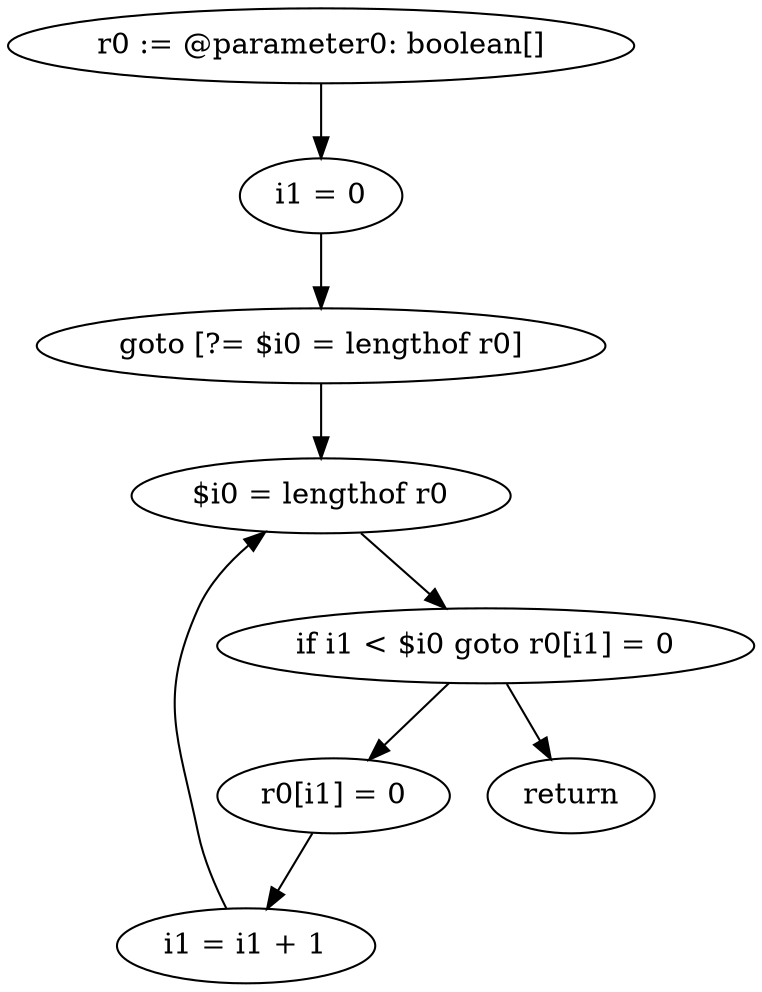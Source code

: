 digraph "unitGraph" {
    "r0 := @parameter0: boolean[]"
    "i1 = 0"
    "goto [?= $i0 = lengthof r0]"
    "r0[i1] = 0"
    "i1 = i1 + 1"
    "$i0 = lengthof r0"
    "if i1 < $i0 goto r0[i1] = 0"
    "return"
    "r0 := @parameter0: boolean[]"->"i1 = 0";
    "i1 = 0"->"goto [?= $i0 = lengthof r0]";
    "goto [?= $i0 = lengthof r0]"->"$i0 = lengthof r0";
    "r0[i1] = 0"->"i1 = i1 + 1";
    "i1 = i1 + 1"->"$i0 = lengthof r0";
    "$i0 = lengthof r0"->"if i1 < $i0 goto r0[i1] = 0";
    "if i1 < $i0 goto r0[i1] = 0"->"return";
    "if i1 < $i0 goto r0[i1] = 0"->"r0[i1] = 0";
}
